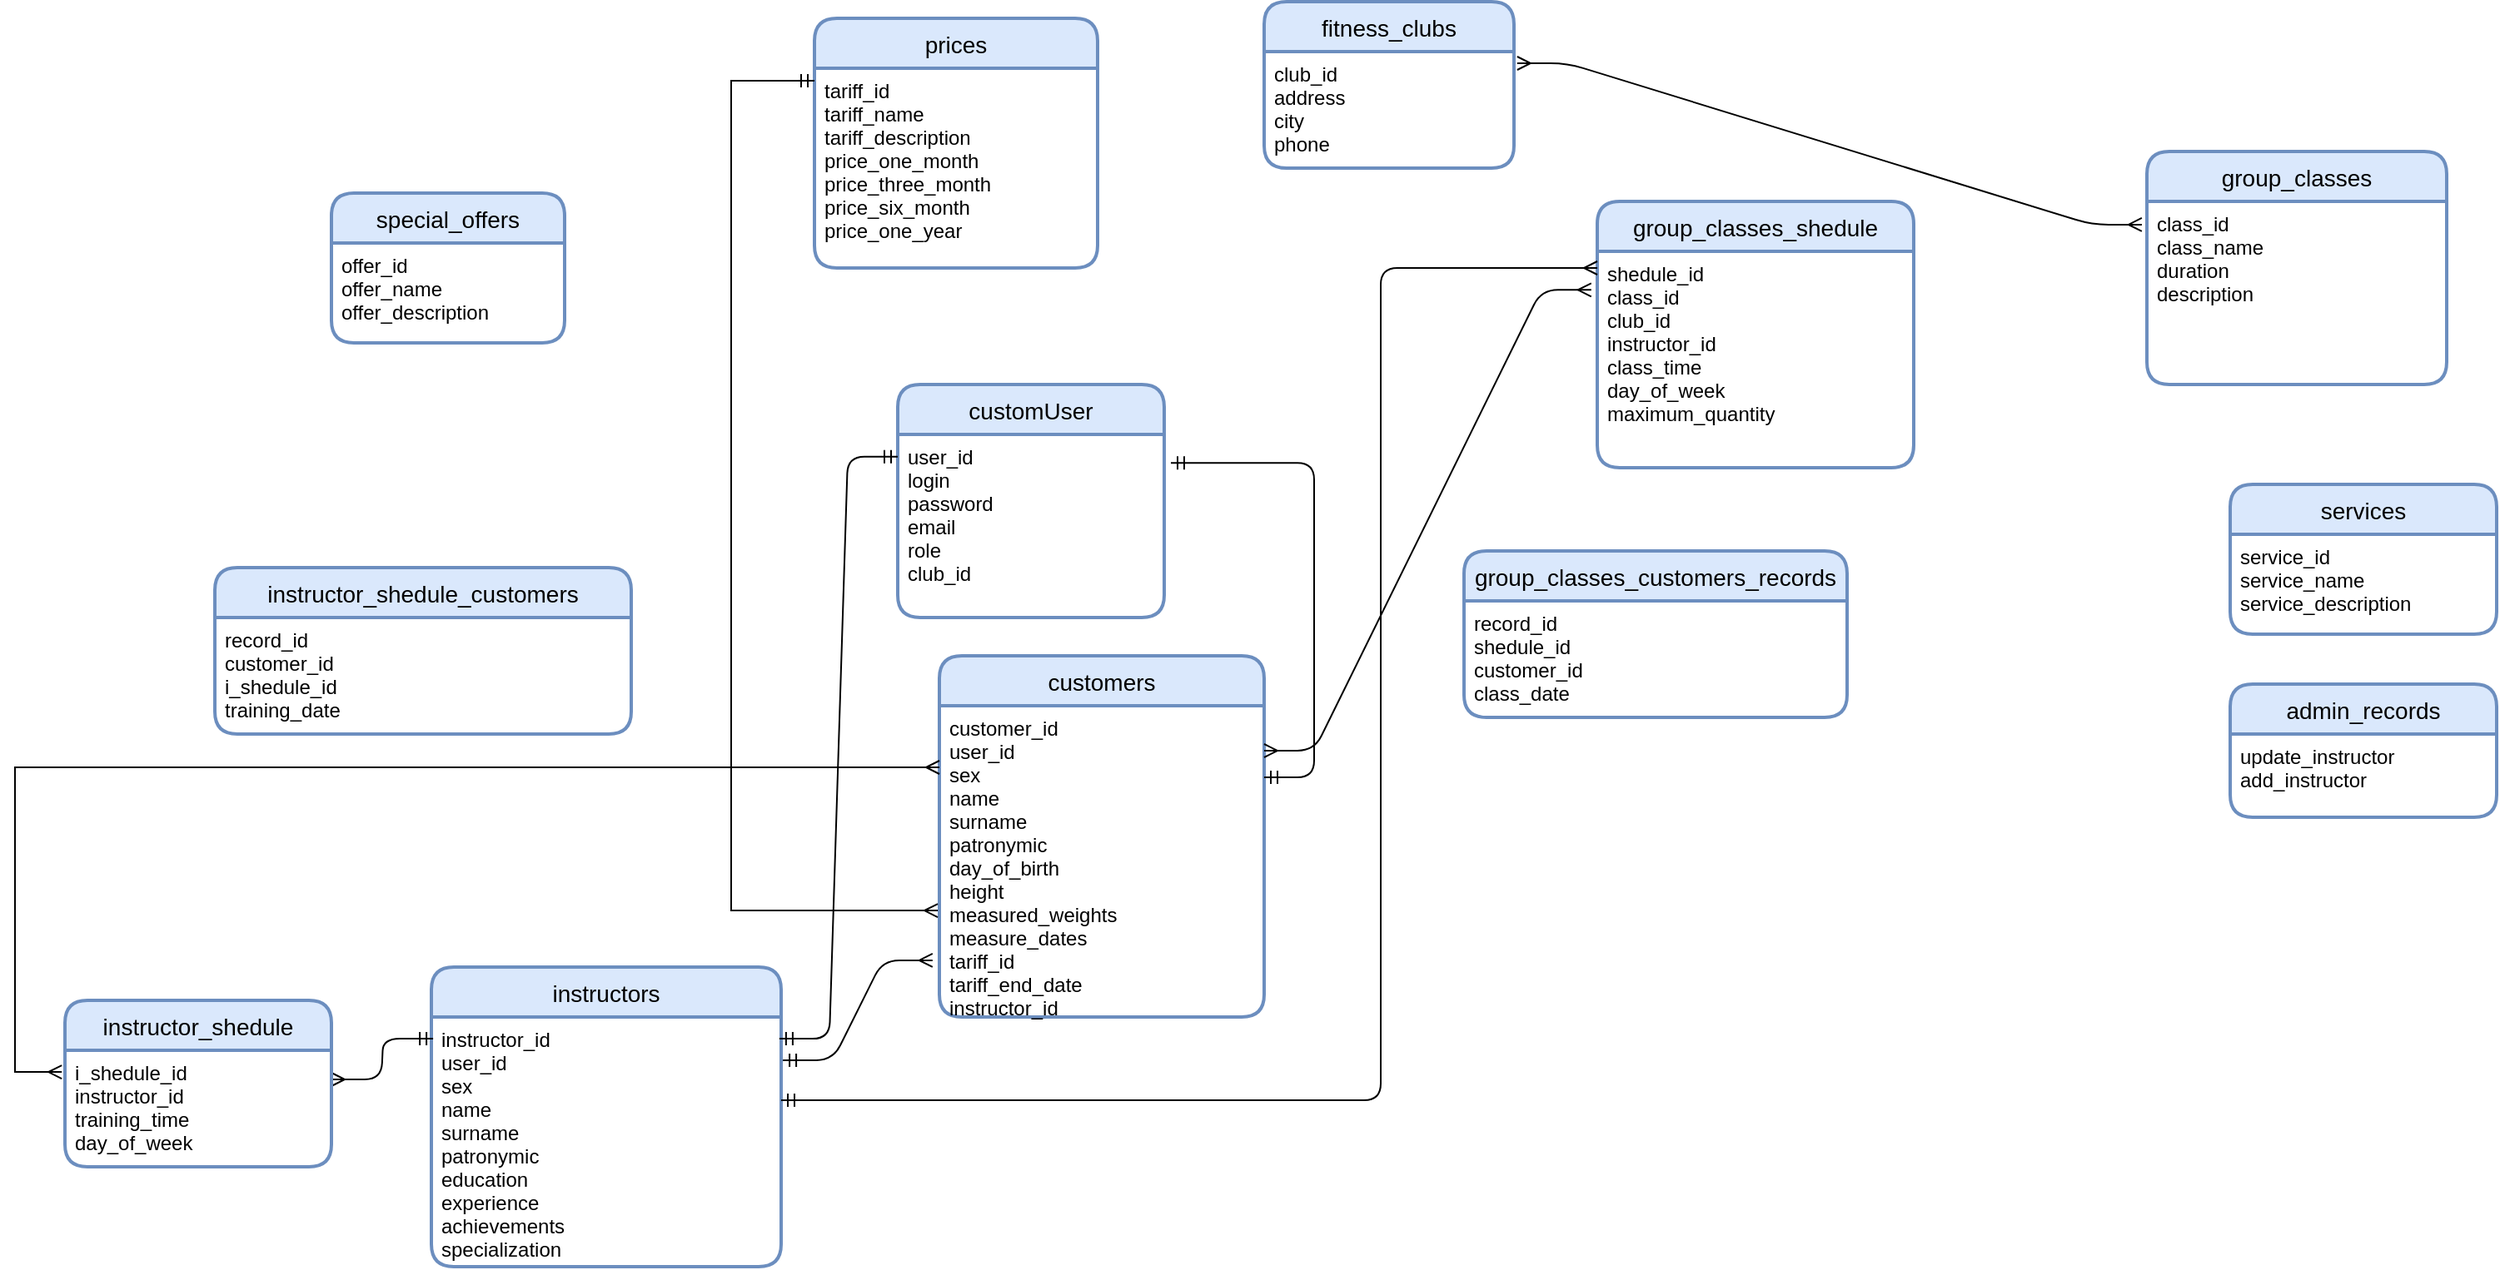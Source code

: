 <mxfile version="14.7.1" type="device"><diagram id="KnxbvycGY2qdrMYdo_hH" name="Page-1"><mxGraphModel dx="2200" dy="806" grid="1" gridSize="10" guides="1" tooltips="1" connect="1" arrows="1" fold="1" page="1" pageScale="1" pageWidth="850" pageHeight="1100" math="0" shadow="0"><root><mxCell id="0"/><mxCell id="1" parent="0"/><mxCell id="GJQrRnhGaMYOOyCa5IkW-1" value="customers" style="swimlane;childLayout=stackLayout;horizontal=1;startSize=30;horizontalStack=0;rounded=1;fontSize=14;fontStyle=0;strokeWidth=2;resizeParent=0;resizeLast=1;shadow=0;dashed=0;align=center;fillColor=#dae8fc;strokeColor=#6c8ebf;" parent="1" vertex="1"><mxGeometry x="515" y="533" width="195" height="217" as="geometry"/></mxCell><mxCell id="GJQrRnhGaMYOOyCa5IkW-2" value="customer_id&#10;user_id&#10;sex&#10;name&#10;surname&#10;patronymic&#10;day_of_birth&#10;height&#10;measured_weights&#10;measure_dates&#10;tariff_id&#10;tariff_end_date&#10;instructor_id&#10;&#10;" style="align=left;strokeColor=none;fillColor=none;spacingLeft=4;fontSize=12;verticalAlign=top;resizable=0;rotatable=0;part=1;" parent="GJQrRnhGaMYOOyCa5IkW-1" vertex="1"><mxGeometry y="30" width="195" height="187" as="geometry"/></mxCell><mxCell id="GJQrRnhGaMYOOyCa5IkW-3" value="customUser" style="swimlane;childLayout=stackLayout;horizontal=1;startSize=30;horizontalStack=0;rounded=1;fontSize=14;fontStyle=0;strokeWidth=2;resizeParent=0;resizeLast=1;shadow=0;dashed=0;align=center;fillColor=#dae8fc;strokeColor=#6c8ebf;" parent="1" vertex="1"><mxGeometry x="490" y="370" width="160" height="140" as="geometry"/></mxCell><mxCell id="GJQrRnhGaMYOOyCa5IkW-4" value="user_id&#10;login&#10;password&#10;email&#10;role&#10;club_id&#10;&#10;&#10;" style="align=left;strokeColor=none;fillColor=none;spacingLeft=4;fontSize=12;verticalAlign=top;resizable=0;rotatable=0;part=1;" parent="GJQrRnhGaMYOOyCa5IkW-3" vertex="1"><mxGeometry y="30" width="160" height="110" as="geometry"/></mxCell><mxCell id="GJQrRnhGaMYOOyCa5IkW-6" value="fitness_clubs" style="swimlane;childLayout=stackLayout;horizontal=1;startSize=30;horizontalStack=0;rounded=1;fontSize=14;fontStyle=0;strokeWidth=2;resizeParent=0;resizeLast=1;shadow=0;dashed=0;align=center;fillColor=#dae8fc;strokeColor=#6c8ebf;" parent="1" vertex="1"><mxGeometry x="710" y="140" width="150" height="100" as="geometry"/></mxCell><mxCell id="GJQrRnhGaMYOOyCa5IkW-7" value="club_id&#10;address&#10;city&#10;phone&#10;" style="align=left;strokeColor=none;fillColor=none;spacingLeft=4;fontSize=12;verticalAlign=top;resizable=0;rotatable=0;part=1;" parent="GJQrRnhGaMYOOyCa5IkW-6" vertex="1"><mxGeometry y="30" width="150" height="70" as="geometry"/></mxCell><mxCell id="GJQrRnhGaMYOOyCa5IkW-10" value="prices" style="swimlane;childLayout=stackLayout;horizontal=1;startSize=30;horizontalStack=0;rounded=1;fontSize=14;fontStyle=0;strokeWidth=2;resizeParent=0;resizeLast=1;shadow=0;dashed=0;align=center;fillColor=#dae8fc;strokeColor=#6c8ebf;" parent="1" vertex="1"><mxGeometry x="440" y="150" width="170" height="150" as="geometry"/></mxCell><mxCell id="GJQrRnhGaMYOOyCa5IkW-11" value="tariff_id&#10;tariff_name&#10;tariff_description&#10;price_one_month&#10;price_three_month&#10;price_six_month&#10;price_one_year" style="align=left;strokeColor=none;fillColor=none;spacingLeft=4;fontSize=12;verticalAlign=top;resizable=0;rotatable=0;part=1;" parent="GJQrRnhGaMYOOyCa5IkW-10" vertex="1"><mxGeometry y="30" width="170" height="120" as="geometry"/></mxCell><mxCell id="GJQrRnhGaMYOOyCa5IkW-12" value="special_offers" style="swimlane;childLayout=stackLayout;horizontal=1;startSize=30;horizontalStack=0;rounded=1;fontSize=14;fontStyle=0;strokeWidth=2;resizeParent=0;resizeLast=1;shadow=0;dashed=0;align=center;fillColor=#dae8fc;strokeColor=#6c8ebf;" parent="1" vertex="1"><mxGeometry x="150" y="255" width="140" height="90" as="geometry"/></mxCell><mxCell id="GJQrRnhGaMYOOyCa5IkW-13" value="offer_id&#10;offer_name&#10;offer_description" style="align=left;strokeColor=none;fillColor=none;spacingLeft=4;fontSize=12;verticalAlign=top;resizable=0;rotatable=0;part=1;" parent="GJQrRnhGaMYOOyCa5IkW-12" vertex="1"><mxGeometry y="30" width="140" height="60" as="geometry"/></mxCell><mxCell id="GJQrRnhGaMYOOyCa5IkW-14" value="services" style="swimlane;childLayout=stackLayout;horizontal=1;startSize=30;horizontalStack=0;rounded=1;fontSize=14;fontStyle=0;strokeWidth=2;resizeParent=0;resizeLast=1;shadow=0;dashed=0;align=center;fillColor=#dae8fc;strokeColor=#6c8ebf;" parent="1" vertex="1"><mxGeometry x="1290" y="430" width="160" height="90" as="geometry"/></mxCell><mxCell id="GJQrRnhGaMYOOyCa5IkW-15" value="service_id&#10;service_name&#10;service_description&#10;&#10;" style="align=left;strokeColor=none;fillColor=none;spacingLeft=4;fontSize=12;verticalAlign=top;resizable=0;rotatable=0;part=1;" parent="GJQrRnhGaMYOOyCa5IkW-14" vertex="1"><mxGeometry y="30" width="160" height="60" as="geometry"/></mxCell><mxCell id="GJQrRnhGaMYOOyCa5IkW-16" value="instructors" style="swimlane;childLayout=stackLayout;horizontal=1;startSize=30;horizontalStack=0;rounded=1;fontSize=14;fontStyle=0;strokeWidth=2;resizeParent=0;resizeLast=1;shadow=0;dashed=0;align=center;fillColor=#dae8fc;strokeColor=#6c8ebf;" parent="1" vertex="1"><mxGeometry x="210" y="720" width="210" height="180" as="geometry"/></mxCell><mxCell id="GJQrRnhGaMYOOyCa5IkW-17" value="instructor_id&#10;user_id&#10;sex&#10;name&#10;surname&#10;patronymic&#10;education&#10;experience&#10;achievements&#10;specialization" style="align=left;strokeColor=none;fillColor=none;spacingLeft=4;fontSize=12;verticalAlign=top;resizable=0;rotatable=0;part=1;" parent="GJQrRnhGaMYOOyCa5IkW-16" vertex="1"><mxGeometry y="30" width="210" height="150" as="geometry"/></mxCell><mxCell id="GJQrRnhGaMYOOyCa5IkW-18" value="group_classes" style="swimlane;childLayout=stackLayout;horizontal=1;startSize=30;horizontalStack=0;rounded=1;fontSize=14;fontStyle=0;strokeWidth=2;resizeParent=0;resizeLast=1;shadow=0;dashed=0;align=center;fillColor=#dae8fc;strokeColor=#6c8ebf;" parent="1" vertex="1"><mxGeometry x="1240" y="230" width="180" height="140" as="geometry"/></mxCell><mxCell id="GJQrRnhGaMYOOyCa5IkW-19" value="class_id&#10;class_name&#10;duration&#10;description&#10;" style="align=left;strokeColor=none;fillColor=none;spacingLeft=4;fontSize=12;verticalAlign=top;resizable=0;rotatable=0;part=1;" parent="GJQrRnhGaMYOOyCa5IkW-18" vertex="1"><mxGeometry y="30" width="180" height="110" as="geometry"/></mxCell><mxCell id="GJQrRnhGaMYOOyCa5IkW-22" value="" style="edgeStyle=entityRelationEdgeStyle;fontSize=12;html=1;endArrow=ERmandOne;startArrow=ERmandOne;entryX=0;entryY=0.122;entryDx=0;entryDy=0;entryPerimeter=0;exitX=0.995;exitY=0.087;exitDx=0;exitDy=0;exitPerimeter=0;" parent="1" source="GJQrRnhGaMYOOyCa5IkW-17" target="GJQrRnhGaMYOOyCa5IkW-4" edge="1"><mxGeometry width="100" height="100" relative="1" as="geometry"><mxPoint x="490" y="720" as="sourcePoint"/><mxPoint x="590" y="620" as="targetPoint"/></mxGeometry></mxCell><mxCell id="GJQrRnhGaMYOOyCa5IkW-23" value="group_classes_shedule" style="swimlane;childLayout=stackLayout;horizontal=1;startSize=30;horizontalStack=0;rounded=1;fontSize=14;fontStyle=0;strokeWidth=2;resizeParent=0;resizeLast=1;shadow=0;dashed=0;align=center;fillColor=#dae8fc;strokeColor=#6c8ebf;" parent="1" vertex="1"><mxGeometry x="910" y="260" width="190" height="160" as="geometry"/></mxCell><mxCell id="GJQrRnhGaMYOOyCa5IkW-24" value="shedule_id&#10;class_id&#10;club_id&#10;instructor_id&#10;class_time&#10;day_of_week&#10;maximum_quantity" style="align=left;strokeColor=none;fillColor=none;spacingLeft=4;fontSize=12;verticalAlign=top;resizable=0;rotatable=0;part=1;" parent="GJQrRnhGaMYOOyCa5IkW-23" vertex="1"><mxGeometry y="30" width="190" height="130" as="geometry"/></mxCell><mxCell id="GJQrRnhGaMYOOyCa5IkW-25" value="" style="edgeStyle=entityRelationEdgeStyle;fontSize=12;html=1;endArrow=ERmany;startArrow=ERmany;entryX=-0.017;entryY=0.127;entryDx=0;entryDy=0;entryPerimeter=0;exitX=1.013;exitY=0.1;exitDx=0;exitDy=0;exitPerimeter=0;startFill=0;endFill=0;" parent="1" source="GJQrRnhGaMYOOyCa5IkW-7" target="GJQrRnhGaMYOOyCa5IkW-19" edge="1"><mxGeometry width="100" height="100" relative="1" as="geometry"><mxPoint x="660" y="450" as="sourcePoint"/><mxPoint x="760" y="350" as="targetPoint"/></mxGeometry></mxCell><mxCell id="GJQrRnhGaMYOOyCa5IkW-26" value="" style="edgeStyle=entityRelationEdgeStyle;fontSize=12;html=1;endArrow=ERmandOne;startArrow=ERmandOne;entryX=1.025;entryY=0.156;entryDx=0;entryDy=0;entryPerimeter=0;" parent="1" target="GJQrRnhGaMYOOyCa5IkW-4" edge="1"><mxGeometry width="100" height="100" relative="1" as="geometry"><mxPoint x="710" y="606" as="sourcePoint"/><mxPoint x="810" y="490" as="targetPoint"/></mxGeometry></mxCell><mxCell id="GJQrRnhGaMYOOyCa5IkW-27" value="admin_records" style="swimlane;childLayout=stackLayout;horizontal=1;startSize=30;horizontalStack=0;rounded=1;fontSize=14;fontStyle=0;strokeWidth=2;resizeParent=0;resizeLast=1;shadow=0;dashed=0;align=center;fillColor=#dae8fc;strokeColor=#6c8ebf;" parent="1" vertex="1"><mxGeometry x="1290" y="550" width="160" height="80" as="geometry"/></mxCell><mxCell id="GJQrRnhGaMYOOyCa5IkW-28" value="update_instructor&#10;add_instructor" style="align=left;strokeColor=none;fillColor=none;spacingLeft=4;fontSize=12;verticalAlign=top;resizable=0;rotatable=0;part=1;" parent="GJQrRnhGaMYOOyCa5IkW-27" vertex="1"><mxGeometry y="30" width="160" height="50" as="geometry"/></mxCell><mxCell id="GJQrRnhGaMYOOyCa5IkW-34" value="" style="edgeStyle=entityRelationEdgeStyle;fontSize=12;html=1;endArrow=ERmandOne;startArrow=ERmany;entryX=0.005;entryY=0.087;entryDx=0;entryDy=0;entryPerimeter=0;startFill=0;endFill=0;exitX=1;exitY=0.25;exitDx=0;exitDy=0;" parent="1" source="3gyU_cfIDMEURYW7xgLe-2" target="GJQrRnhGaMYOOyCa5IkW-17" edge="1"><mxGeometry width="100" height="100" relative="1" as="geometry"><mxPoint x="150.96" y="778" as="sourcePoint"/><mxPoint x="440" y="800" as="targetPoint"/></mxGeometry></mxCell><mxCell id="GJQrRnhGaMYOOyCa5IkW-35" value="instructor_shedule_customers" style="swimlane;childLayout=stackLayout;horizontal=1;startSize=30;horizontalStack=0;rounded=1;fontSize=14;fontStyle=0;strokeWidth=2;resizeParent=0;resizeLast=1;shadow=0;dashed=0;align=center;fillColor=#dae8fc;strokeColor=#6c8ebf;" parent="1" vertex="1"><mxGeometry x="80" y="480" width="250" height="100" as="geometry"/></mxCell><mxCell id="GJQrRnhGaMYOOyCa5IkW-36" value="record_id&#10;customer_id&#10;i_shedule_id&#10;training_date&#10;" style="align=left;strokeColor=none;fillColor=none;spacingLeft=4;fontSize=12;verticalAlign=top;resizable=0;rotatable=0;part=1;" parent="GJQrRnhGaMYOOyCa5IkW-35" vertex="1"><mxGeometry y="30" width="250" height="70" as="geometry"/></mxCell><mxCell id="GJQrRnhGaMYOOyCa5IkW-37" style="edgeStyle=orthogonalEdgeStyle;rounded=0;orthogonalLoop=1;jettySize=auto;html=1;exitX=-0.012;exitY=0.163;exitDx=0;exitDy=0;startArrow=ERmany;startFill=0;endArrow=ERmany;endFill=0;exitPerimeter=0;" parent="1" target="GJQrRnhGaMYOOyCa5IkW-2" edge="1"><mxGeometry relative="1" as="geometry"><mxPoint x="-11.92" y="783.04" as="sourcePoint"/><mxPoint x="120" y="600" as="targetPoint"/><Array as="points"><mxPoint x="-40" y="783"/><mxPoint x="-40" y="600"/></Array></mxGeometry></mxCell><mxCell id="ymxC1H0lGJP1fav1LMBq-1" value="group_classes_customers_records" style="swimlane;childLayout=stackLayout;horizontal=1;startSize=30;horizontalStack=0;rounded=1;fontSize=14;fontStyle=0;strokeWidth=2;resizeParent=0;resizeLast=1;shadow=0;dashed=0;align=center;fillColor=#dae8fc;strokeColor=#6c8ebf;" parent="1" vertex="1"><mxGeometry x="830" y="470" width="230" height="100" as="geometry"/></mxCell><mxCell id="ymxC1H0lGJP1fav1LMBq-2" value="record_id&#10;shedule_id&#10;customer_id&#10;class_date" style="align=left;strokeColor=none;fillColor=none;spacingLeft=4;fontSize=12;verticalAlign=top;resizable=0;rotatable=0;part=1;" parent="ymxC1H0lGJP1fav1LMBq-1" vertex="1"><mxGeometry y="30" width="230" height="70" as="geometry"/></mxCell><mxCell id="ymxC1H0lGJP1fav1LMBq-6" value="" style="edgeStyle=entityRelationEdgeStyle;fontSize=12;html=1;endArrow=ERmany;startArrow=ERmany;entryX=-0.019;entryY=0.178;entryDx=0;entryDy=0;entryPerimeter=0;" parent="1" target="GJQrRnhGaMYOOyCa5IkW-24" edge="1"><mxGeometry width="100" height="100" relative="1" as="geometry"><mxPoint x="710" y="590" as="sourcePoint"/><mxPoint x="1080" y="301" as="targetPoint"/></mxGeometry></mxCell><mxCell id="ymxC1H0lGJP1fav1LMBq-7" style="edgeStyle=elbowEdgeStyle;rounded=0;orthogonalLoop=1;jettySize=auto;html=1;exitX=0.75;exitY=0;exitDx=0;exitDy=0;startArrow=ERmany;startFill=0;endArrow=ERmany;endFill=0;" parent="1" source="ymxC1H0lGJP1fav1LMBq-1" target="ymxC1H0lGJP1fav1LMBq-1" edge="1"><mxGeometry relative="1" as="geometry"/></mxCell><mxCell id="ymxC1H0lGJP1fav1LMBq-8" value="" style="edgeStyle=elbowEdgeStyle;fontSize=12;html=1;endArrow=ERmany;startArrow=ERmandOne;entryX=0;entryY=0.25;entryDx=0;entryDy=0;startFill=0;exitX=1;exitY=0.333;exitDx=0;exitDy=0;exitPerimeter=0;" parent="1" source="GJQrRnhGaMYOOyCa5IkW-17" target="GJQrRnhGaMYOOyCa5IkW-23" edge="1"><mxGeometry width="100" height="100" relative="1" as="geometry"><mxPoint x="420" y="753" as="sourcePoint"/><mxPoint x="810" y="753" as="targetPoint"/><Array as="points"><mxPoint x="780" y="530"/></Array></mxGeometry></mxCell><mxCell id="ymxC1H0lGJP1fav1LMBq-13" style="edgeStyle=elbowEdgeStyle;rounded=0;orthogonalLoop=1;jettySize=auto;html=1;exitX=-0.005;exitY=0.658;exitDx=0;exitDy=0;entryX=0;entryY=0.25;entryDx=0;entryDy=0;startArrow=ERmany;startFill=0;endArrow=ERmandOne;endFill=0;elbow=vertical;jumpStyle=none;exitPerimeter=0;" parent="1" source="GJQrRnhGaMYOOyCa5IkW-2" target="GJQrRnhGaMYOOyCa5IkW-10" edge="1"><mxGeometry relative="1" as="geometry"><Array as="points"><mxPoint x="390" y="390"/></Array></mxGeometry></mxCell><mxCell id="ymxC1H0lGJP1fav1LMBq-14" value="" style="edgeStyle=entityRelationEdgeStyle;fontSize=12;html=1;endArrow=ERmany;startArrow=ERmandOne;entryX=-0.021;entryY=0.818;entryDx=0;entryDy=0;entryPerimeter=0;exitX=1.005;exitY=0.173;exitDx=0;exitDy=0;exitPerimeter=0;endFill=0;" parent="1" source="GJQrRnhGaMYOOyCa5IkW-17" target="GJQrRnhGaMYOOyCa5IkW-2" edge="1"><mxGeometry width="100" height="100" relative="1" as="geometry"><mxPoint x="436.09" y="771.85" as="sourcePoint"/><mxPoint x="500" y="423.42" as="targetPoint"/></mxGeometry></mxCell><mxCell id="3gyU_cfIDMEURYW7xgLe-1" value="instructor_shedule" style="swimlane;childLayout=stackLayout;horizontal=1;startSize=30;horizontalStack=0;rounded=1;fontSize=14;fontStyle=0;strokeWidth=2;resizeParent=0;resizeLast=1;shadow=0;dashed=0;align=center;fillColor=#dae8fc;strokeColor=#6c8ebf;" parent="1" vertex="1"><mxGeometry x="-10" y="740" width="160" height="100" as="geometry"/></mxCell><mxCell id="3gyU_cfIDMEURYW7xgLe-2" value="i_shedule_id&#10;instructor_id&#10;training_time&#10;day_of_week" style="align=left;strokeColor=none;fillColor=none;spacingLeft=4;fontSize=12;verticalAlign=top;resizable=0;rotatable=0;part=1;" parent="3gyU_cfIDMEURYW7xgLe-1" vertex="1"><mxGeometry y="30" width="160" height="70" as="geometry"/></mxCell></root></mxGraphModel></diagram></mxfile>